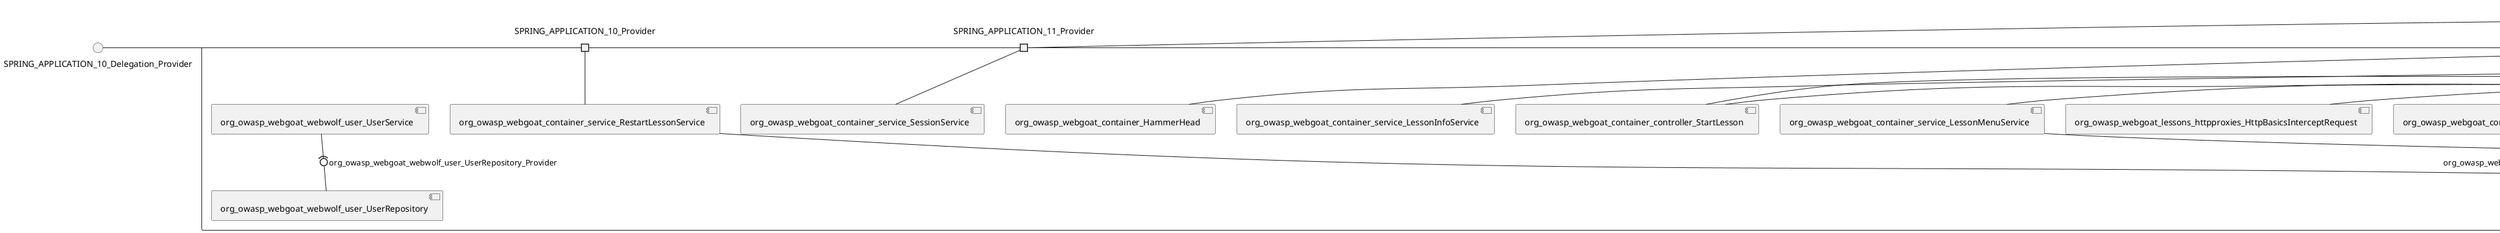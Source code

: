 @startuml
skinparam fixCircleLabelOverlapping true
skinparam componentStyle uml2
() SPRING_APPLICATION_10_Delegation_Provider
() SPRING_APPLICATION_11_Delegation_Provider
() SPRING_APPLICATION_12_Delegation_Provider
() SPRING_APPLICATION_13_Delegation_Provider
() SPRING_APPLICATION_14_Delegation_Provider
() SPRING_APPLICATION_15_Delegation_Provider
() SPRING_APPLICATION_16_Delegation_Provider
() SPRING_APPLICATION_2_Delegation_Provider
() SPRING_APPLICATION_3_Delegation_Provider
() SPRING_APPLICATION_4_Delegation_Provider
() SPRING_APPLICATION_5_Delegation_Provider
() SPRING_APPLICATION_6_Delegation_Provider
() SPRING_APPLICATION_7_Delegation_Provider
() SPRING_APPLICATION_8_Delegation_Provider
() SPRING_APPLICATION_9_Delegation_Provider
() SPRING_APPLICATION_BypassRestrictions_FieldRestrictions_POST_Delegation_Provider
() SPRING_APPLICATION_BypassRestrictions_frontendValidation_POST_Delegation_Provider
() SPRING_APPLICATION_ChromeDevTools_dummy_POST_Delegation_Provider
() SPRING_APPLICATION_ChromeDevTools_network_POST_Delegation_Provider
() SPRING_APPLICATION_CrossSiteScriptingStored_stored_xss_POST_Delegation_Provider
() SPRING_APPLICATION_CrossSiteScriptingStored_stored_xss_follow_up_POST_Delegation_Provider
() SPRING_APPLICATION_CrossSiteScripting_attack1_POST_Delegation_Provider
() SPRING_APPLICATION_CrossSiteScripting_attack3_POST_Delegation_Provider
() SPRING_APPLICATION_CrossSiteScripting_attack4_POST_Delegation_Provider
() SPRING_APPLICATION_CrossSiteScripting_attack5a_GET_Delegation_Provider
() SPRING_APPLICATION_CrossSiteScripting_attack6a_POST_Delegation_Provider
() SPRING_APPLICATION_CrossSiteScripting_dom_follow_up_POST_Delegation_Provider
() SPRING_APPLICATION_CrossSiteScripting_phone_home_xss_POST_Delegation_Provider
() SPRING_APPLICATION_CrossSiteScripting_quiz_GET_POST_Delegation_Provider
() SPRING_APPLICATION_Delegation_Provider
() SPRING_APPLICATION_GET_10_Delegation_Provider
() SPRING_APPLICATION_GET_11_Delegation_Provider
() SPRING_APPLICATION_GET_2_Delegation_Provider
() SPRING_APPLICATION_GET_3_Delegation_Provider
() SPRING_APPLICATION_GET_4_Delegation_Provider
() SPRING_APPLICATION_GET_5_Delegation_Provider
() SPRING_APPLICATION_GET_6_Delegation_Provider
() SPRING_APPLICATION_GET_7_Delegation_Provider
() SPRING_APPLICATION_GET_8_Delegation_Provider
() SPRING_APPLICATION_GET_9_Delegation_Provider
() SPRING_APPLICATION_GET_Delegation_Provider
() SPRING_APPLICATION_HtmlTampering_task_POST_Delegation_Provider
() SPRING_APPLICATION_HttpBasics_attack1_POST_Delegation_Provider
() SPRING_APPLICATION_HttpBasics_attack2_POST_Delegation_Provider
() SPRING_APPLICATION_IDOR_diff_attributes_POST_Delegation_Provider
() SPRING_APPLICATION_IDOR_login_POST_Delegation_Provider
() SPRING_APPLICATION_IDOR_profile_alt_path_POST_Delegation_Provider
() SPRING_APPLICATION_InsecureDeserialization_task_POST_Delegation_Provider
() SPRING_APPLICATION_InsecureLogin_Delegation_Provider
() SPRING_APPLICATION_JWT_decode_POST_Delegation_Provider
() SPRING_APPLICATION_JWT_jku_Delegation_Provider
() SPRING_APPLICATION_JWT_kid_Delegation_Provider
() SPRING_APPLICATION_JWT_quiz_GET_POST_Delegation_Provider
() SPRING_APPLICATION_JWT_refresh_Delegation_Provider
() SPRING_APPLICATION_JWT_secret_POST_Delegation_Provider
() SPRING_APPLICATION_JWT_votings_Delegation_Provider
() SPRING_APPLICATION_LogSpoofing_log_bleeding_POST_Delegation_Provider
() SPRING_APPLICATION_LogSpoofing_log_spoofing_POST_Delegation_Provider
() SPRING_APPLICATION_POST_10_Delegation_Provider
() SPRING_APPLICATION_POST_11_Delegation_Provider
() SPRING_APPLICATION_POST_12_Delegation_Provider
() SPRING_APPLICATION_POST_13_Delegation_Provider
() SPRING_APPLICATION_POST_14_Delegation_Provider
() SPRING_APPLICATION_POST_15_Delegation_Provider
() SPRING_APPLICATION_POST_16_Delegation_Provider
() SPRING_APPLICATION_POST_17_Delegation_Provider
() SPRING_APPLICATION_POST_18_Delegation_Provider
() SPRING_APPLICATION_POST_2_Delegation_Provider
() SPRING_APPLICATION_POST_3_Delegation_Provider
() SPRING_APPLICATION_POST_4_Delegation_Provider
() SPRING_APPLICATION_POST_5_Delegation_Provider
() SPRING_APPLICATION_POST_6_Delegation_Provider
() SPRING_APPLICATION_POST_7_Delegation_Provider
() SPRING_APPLICATION_POST_8_Delegation_Provider
() SPRING_APPLICATION_POST_9_Delegation_Provider
() SPRING_APPLICATION_POST_Delegation_Provider
() SPRING_APPLICATION_PUT_Delegation_Provider
() SPRING_APPLICATION_PasswordReset_ForgotPassword_create_password_reset_link_POST_Delegation_Provider
() SPRING_APPLICATION_PasswordReset_SecurityQuestions_POST_Delegation_Provider
() SPRING_APPLICATION_PasswordReset_reset_Delegation_Provider
() SPRING_APPLICATION_PasswordReset_simple_mail_reset_POST_Delegation_Provider
() SPRING_APPLICATION_PathTraversal_profile_picture_GET_Delegation_Provider
() SPRING_APPLICATION_PathTraversal_profile_picture_fix_GET_Delegation_Provider
() SPRING_APPLICATION_PathTraversal_profile_upload_POST_Delegation_Provider
() SPRING_APPLICATION_PathTraversal_profile_upload_fix_POST_Delegation_Provider
() SPRING_APPLICATION_PathTraversal_profile_upload_remove_user_input_POST_Delegation_Provider
() SPRING_APPLICATION_PathTraversal_random_POST_Delegation_Provider
() SPRING_APPLICATION_PathTraversal_random_picture_GET_Delegation_Provider
() SPRING_APPLICATION_PathTraversal_zip_slip_Delegation_Provider
() SPRING_APPLICATION_SSRF_task1_POST_Delegation_Provider
() SPRING_APPLICATION_SSRF_task2_POST_Delegation_Provider
() SPRING_APPLICATION_SecurePasswords_assignment_POST_Delegation_Provider
() SPRING_APPLICATION_SqlInjectionAdvanced_attack6a_POST_Delegation_Provider
() SPRING_APPLICATION_SqlInjectionAdvanced_attack6b_POST_Delegation_Provider
() SPRING_APPLICATION_SqlInjectionAdvanced_challenge_Login_POST_Delegation_Provider
() SPRING_APPLICATION_SqlInjectionAdvanced_challenge_PUT_Delegation_Provider
() SPRING_APPLICATION_SqlInjectionAdvanced_quiz_GET_POST_Delegation_Provider
() SPRING_APPLICATION_SqlInjectionMitigations_attack10a_POST_Delegation_Provider
() SPRING_APPLICATION_SqlInjectionMitigations_attack10b_POST_Delegation_Provider
() SPRING_APPLICATION_SqlInjectionMitigations_attack12a_POST_Delegation_Provider
() SPRING_APPLICATION_SqlInjectionMitigations_servers_GET_Delegation_Provider
() SPRING_APPLICATION_SqlInjection_assignment5a_POST_Delegation_Provider
() SPRING_APPLICATION_SqlInjection_assignment5b_POST_Delegation_Provider
() SPRING_APPLICATION_SqlInjection_attack10_POST_Delegation_Provider
() SPRING_APPLICATION_SqlInjection_attack2_POST_Delegation_Provider
() SPRING_APPLICATION_SqlInjection_attack3_POST_Delegation_Provider
() SPRING_APPLICATION_SqlInjection_attack4_POST_Delegation_Provider
() SPRING_APPLICATION_SqlInjection_attack5_POST_Delegation_Provider
() SPRING_APPLICATION_SqlInjection_attack8_POST_Delegation_Provider
() SPRING_APPLICATION_SqlInjection_attack9_POST_Delegation_Provider
() SPRING_APPLICATION_SqlOnlyInputValidationOnKeywords_attack_POST_Delegation_Provider
() SPRING_APPLICATION_SqlOnlyInputValidation_attack_POST_Delegation_Provider
() SPRING_APPLICATION_VulnerableComponents_attack1_POST_Delegation_Provider
() SPRING_APPLICATION_WebWolf_GET_Delegation_Provider
() SPRING_APPLICATION_WebWolf_landing_Delegation_Provider
() SPRING_APPLICATION_WebWolf_mail_Delegation_Provider
() SPRING_APPLICATION_challenge_1_POST_Delegation_Provider
() SPRING_APPLICATION_challenge_5_POST_Delegation_Provider
() SPRING_APPLICATION_challenge_7_Delegation_Provider
() SPRING_APPLICATION_challenge_8_Delegation_Provider
() SPRING_APPLICATION_challenge_logo_Delegation_Provider
() SPRING_APPLICATION_cia_quiz_GET_POST_Delegation_Provider
() SPRING_APPLICATION_clientSideFiltering_attack1_POST_Delegation_Provider
() SPRING_APPLICATION_clientSideFiltering_challenge_store_coupons_GET_Delegation_Provider
() SPRING_APPLICATION_clientSideFiltering_getItForFree_POST_Delegation_Provider
() SPRING_APPLICATION_clientSideFiltering_salaries_GET_Delegation_Provider
() SPRING_APPLICATION_crypto_encoding_basic_auth_POST_Delegation_Provider
() SPRING_APPLICATION_crypto_encoding_xor_POST_Delegation_Provider
() SPRING_APPLICATION_crypto_hashing_POST_Delegation_Provider
() SPRING_APPLICATION_crypto_secure_defaults_POST_Delegation_Provider
() SPRING_APPLICATION_crypto_signing_verify_POST_Delegation_Provider
() SPRING_APPLICATION_csrf_feedback_message_POST_Delegation_Provider
() SPRING_APPLICATION_csrf_review_POST_Delegation_Provider
() SPRING_APPLICATION_files_GET_Delegation_Provider
() SPRING_APPLICATION_fileupload_POST_Delegation_Provider
() SPRING_APPLICATION_jwt_Delegation_Provider
() SPRING_APPLICATION_landing_Delegation_Provider
() SPRING_APPLICATION_lesson_template_Delegation_Provider
() SPRING_APPLICATION_login_oauth_mvc_GET_Delegation_Provider
() SPRING_APPLICATION_mail_DELETE_GET_POST_Delegation_Provider
() SPRING_APPLICATION_register_mvc_POST_Delegation_Provider
() SPRING_APPLICATION_registration_GET_Delegation_Provider
() SPRING_APPLICATION_requests_GET_Delegation_Provider
() SPRING_APPLICATION_scoreboard_data_GET_Delegation_Provider
() SPRING_APPLICATION_server_directory_GET_Delegation_Provider
() SPRING_APPLICATION_service_debug_labels_mvc_Delegation_Provider
() SPRING_APPLICATION_service_lessonoverview_mvc_Delegation_Provider
() SPRING_APPLICATION_xxe_comments_GET_Delegation_Provider
rectangle System {
[org_owasp_webgoat_container_HammerHead] [[webgoat-webgoat.repository#_Ai9KAD5kEe-hrNWpuLHT-Q]]
[org_owasp_webgoat_container_WebWolfRedirect] [[webgoat-webgoat.repository#_Ai9KAD5kEe-hrNWpuLHT-Q]]
[org_owasp_webgoat_container_controller_StartLesson] [[webgoat-webgoat.repository#_Ai9KAD5kEe-hrNWpuLHT-Q]]
[org_owasp_webgoat_container_controller_Welcome] [[webgoat-webgoat.repository#_Ai9KAD5kEe-hrNWpuLHT-Q]]
[org_owasp_webgoat_container_i18n_PluginMessages_Provider] [[webgoat-webgoat.repository#_Ai9KAD5kEe-hrNWpuLHT-Q]]
[org_owasp_webgoat_container_report_ReportCardController] [[webgoat-webgoat.repository#_Ai9KAD5kEe-hrNWpuLHT-Q]]
[org_owasp_webgoat_container_service_EnvironmentService] [[webgoat-webgoat.repository#_Ai9KAD5kEe-hrNWpuLHT-Q]]
[org_owasp_webgoat_container_service_HintService] [[webgoat-webgoat.repository#_Ai9KAD5kEe-hrNWpuLHT-Q]]
[org_owasp_webgoat_container_service_LabelDebugService] [[webgoat-webgoat.repository#_Ai9KAD5kEe-hrNWpuLHT-Q]]
[org_owasp_webgoat_container_service_LabelService] [[webgoat-webgoat.repository#_Ai9KAD5kEe-hrNWpuLHT-Q]]
[org_owasp_webgoat_container_service_LessonInfoService] [[webgoat-webgoat.repository#_Ai9KAD5kEe-hrNWpuLHT-Q]]
[org_owasp_webgoat_container_service_LessonMenuService] [[webgoat-webgoat.repository#_Ai9KAD5kEe-hrNWpuLHT-Q]]
[org_owasp_webgoat_container_service_LessonProgressService] [[webgoat-webgoat.repository#_Ai9KAD5kEe-hrNWpuLHT-Q]]
[org_owasp_webgoat_container_service_LessonTitleService] [[webgoat-webgoat.repository#_Ai9KAD5kEe-hrNWpuLHT-Q]]
[org_owasp_webgoat_container_service_RestartLessonService] [[webgoat-webgoat.repository#_Ai9KAD5kEe-hrNWpuLHT-Q]]
[org_owasp_webgoat_container_service_SessionService] [[webgoat-webgoat.repository#_Ai9KAD5kEe-hrNWpuLHT-Q]]
[org_owasp_webgoat_container_session_UserSessionData_Provider] [[webgoat-webgoat.repository#_Ai9KAD5kEe-hrNWpuLHT-Q]]
[org_owasp_webgoat_container_session_WebSession_Provider] [[webgoat-webgoat.repository#_Ai9KAD5kEe-hrNWpuLHT-Q]]
[org_owasp_webgoat_container_users_RegistrationController] [[webgoat-webgoat.repository#_Ai9KAD5kEe-hrNWpuLHT-Q]]
[org_owasp_webgoat_container_users_Scoreboard] [[webgoat-webgoat.repository#_Ai9KAD5kEe-hrNWpuLHT-Q]]
[org_owasp_webgoat_container_users_UserProgressRepository] [[webgoat-webgoat.repository#_Ai9KAD5kEe-hrNWpuLHT-Q]]
[org_owasp_webgoat_container_users_UserRepository] [[webgoat-webgoat.repository#_Ai9KAD5kEe-hrNWpuLHT-Q]]
[org_owasp_webgoat_container_users_UserService] [[webgoat-webgoat.repository#_Ai9KAD5kEe-hrNWpuLHT-Q]]
[org_owasp_webgoat_lessons_authbypass_VerifyAccount] [[webgoat-webgoat.repository#_Ai9KAD5kEe-hrNWpuLHT-Q]]
[org_owasp_webgoat_lessons_bypassrestrictions_BypassRestrictionsFieldRestrictions] [[webgoat-webgoat.repository#_Ai9KAD5kEe-hrNWpuLHT-Q]]
[org_owasp_webgoat_lessons_bypassrestrictions_BypassRestrictionsFrontendValidation] [[webgoat-webgoat.repository#_Ai9KAD5kEe-hrNWpuLHT-Q]]
[org_owasp_webgoat_lessons_challenges_FlagController] [[webgoat-webgoat.repository#_Ai9KAD5kEe-hrNWpuLHT-Q]]
[org_owasp_webgoat_lessons_challenges_challenge1_Assignment1] [[webgoat-webgoat.repository#_Ai9KAD5kEe-hrNWpuLHT-Q]]
[org_owasp_webgoat_lessons_challenges_challenge1_ImageServlet] [[webgoat-webgoat.repository#_Ai9KAD5kEe-hrNWpuLHT-Q]]
[org_owasp_webgoat_lessons_challenges_challenge5_Assignment5] [[webgoat-webgoat.repository#_Ai9KAD5kEe-hrNWpuLHT-Q]]
[org_owasp_webgoat_lessons_challenges_challenge7_Assignment7] [[webgoat-webgoat.repository#_Ai9KAD5kEe-hrNWpuLHT-Q]]
[org_owasp_webgoat_lessons_challenges_challenge8_Assignment8] [[webgoat-webgoat.repository#_Ai9KAD5kEe-hrNWpuLHT-Q]]
[org_owasp_webgoat_lessons_chromedevtools_NetworkDummy] [[webgoat-webgoat.repository#_Ai9KAD5kEe-hrNWpuLHT-Q]]
[org_owasp_webgoat_lessons_chromedevtools_NetworkLesson] [[webgoat-webgoat.repository#_Ai9KAD5kEe-hrNWpuLHT-Q]]
[org_owasp_webgoat_lessons_cia_CIAQuiz] [[webgoat-webgoat.repository#_Ai9KAD5kEe-hrNWpuLHT-Q]]
[org_owasp_webgoat_lessons_clientsidefiltering_ClientSideFilteringAssignment] [[webgoat-webgoat.repository#_Ai9KAD5kEe-hrNWpuLHT-Q]]
[org_owasp_webgoat_lessons_clientsidefiltering_ClientSideFilteringFreeAssignment] [[webgoat-webgoat.repository#_Ai9KAD5kEe-hrNWpuLHT-Q]]
[org_owasp_webgoat_lessons_clientsidefiltering_Salaries] [[webgoat-webgoat.repository#_Ai9KAD5kEe-hrNWpuLHT-Q]]
[org_owasp_webgoat_lessons_clientsidefiltering_ShopEndpoint] [[webgoat-webgoat.repository#_Ai9KAD5kEe-hrNWpuLHT-Q]]
[org_owasp_webgoat_lessons_cryptography_EncodingAssignment] [[webgoat-webgoat.repository#_Ai9KAD5kEe-hrNWpuLHT-Q]]
[org_owasp_webgoat_lessons_cryptography_HashingAssignment] [[webgoat-webgoat.repository#_Ai9KAD5kEe-hrNWpuLHT-Q]]
[org_owasp_webgoat_lessons_cryptography_SecureDefaultsAssignment] [[webgoat-webgoat.repository#_Ai9KAD5kEe-hrNWpuLHT-Q]]
[org_owasp_webgoat_lessons_cryptography_SigningAssignment] [[webgoat-webgoat.repository#_Ai9KAD5kEe-hrNWpuLHT-Q]]
[org_owasp_webgoat_lessons_cryptography_XOREncodingAssignment] [[webgoat-webgoat.repository#_Ai9KAD5kEe-hrNWpuLHT-Q]]
[org_owasp_webgoat_lessons_csrf_CSRFConfirmFlag1] [[webgoat-webgoat.repository#_Ai9KAD5kEe-hrNWpuLHT-Q]]
[org_owasp_webgoat_lessons_csrf_CSRFFeedback] [[webgoat-webgoat.repository#_Ai9KAD5kEe-hrNWpuLHT-Q]]
[org_owasp_webgoat_lessons_csrf_CSRFGetFlag] [[webgoat-webgoat.repository#_Ai9KAD5kEe-hrNWpuLHT-Q]]
[org_owasp_webgoat_lessons_csrf_CSRFLogin] [[webgoat-webgoat.repository#_Ai9KAD5kEe-hrNWpuLHT-Q]]
[org_owasp_webgoat_lessons_csrf_ForgedReviews] [[webgoat-webgoat.repository#_Ai9KAD5kEe-hrNWpuLHT-Q]]
[org_owasp_webgoat_lessons_csrf_ObjectMapper_Provider] [[webgoat-webgoat.repository#_Ai9KAD5kEe-hrNWpuLHT-Q]]
[org_owasp_webgoat_lessons_deserialization_InsecureDeserializationTask] [[webgoat-webgoat.repository#_Ai9KAD5kEe-hrNWpuLHT-Q]]
[org_owasp_webgoat_lessons_hijacksession_HijackSessionAssignment] [[webgoat-webgoat.repository#_Ai9KAD5kEe-hrNWpuLHT-Q]]
[org_owasp_webgoat_lessons_hijacksession_cas_HijackSessionAuthenticationProvider] [[webgoat-webgoat.repository#_Ai9KAD5kEe-hrNWpuLHT-Q]]
[org_owasp_webgoat_lessons_htmltampering_HtmlTamperingTask] [[webgoat-webgoat.repository#_Ai9KAD5kEe-hrNWpuLHT-Q]]
[org_owasp_webgoat_lessons_httpbasics_HttpBasicsLesson] [[webgoat-webgoat.repository#_Ai9KAD5kEe-hrNWpuLHT-Q]]
[org_owasp_webgoat_lessons_httpbasics_HttpBasicsQuiz] [[webgoat-webgoat.repository#_Ai9KAD5kEe-hrNWpuLHT-Q]]
[org_owasp_webgoat_lessons_httpproxies_HttpBasicsInterceptRequest] [[webgoat-webgoat.repository#_Ai9KAD5kEe-hrNWpuLHT-Q]]
[org_owasp_webgoat_lessons_idor_IDORDiffAttributes] [[webgoat-webgoat.repository#_Ai9KAD5kEe-hrNWpuLHT-Q]]
[org_owasp_webgoat_lessons_idor_IDOREditOtherProfile] [[webgoat-webgoat.repository#_Ai9KAD5kEe-hrNWpuLHT-Q]]
[org_owasp_webgoat_lessons_idor_IDORLogin] [[webgoat-webgoat.repository#_Ai9KAD5kEe-hrNWpuLHT-Q]]
[org_owasp_webgoat_lessons_idor_IDORViewOtherProfile] [[webgoat-webgoat.repository#_Ai9KAD5kEe-hrNWpuLHT-Q]]
[org_owasp_webgoat_lessons_idor_IDORViewOwnProfile] [[webgoat-webgoat.repository#_Ai9KAD5kEe-hrNWpuLHT-Q]]
[org_owasp_webgoat_lessons_idor_IDORViewOwnProfileAltUrl] [[webgoat-webgoat.repository#_Ai9KAD5kEe-hrNWpuLHT-Q]]
[org_owasp_webgoat_lessons_insecurelogin_InsecureLoginTask] [[webgoat-webgoat.repository#_Ai9KAD5kEe-hrNWpuLHT-Q]]
[org_owasp_webgoat_lessons_jwt_JWTDecodeEndpoint] [[webgoat-webgoat.repository#_Ai9KAD5kEe-hrNWpuLHT-Q]]
[org_owasp_webgoat_lessons_jwt_JWTQuiz] [[webgoat-webgoat.repository#_Ai9KAD5kEe-hrNWpuLHT-Q]]
[org_owasp_webgoat_lessons_jwt_JWTRefreshEndpoint] [[webgoat-webgoat.repository#_Ai9KAD5kEe-hrNWpuLHT-Q]]
[org_owasp_webgoat_lessons_jwt_JWTSecretKeyEndpoint] [[webgoat-webgoat.repository#_Ai9KAD5kEe-hrNWpuLHT-Q]]
[org_owasp_webgoat_lessons_jwt_JWTVotesEndpoint] [[webgoat-webgoat.repository#_Ai9KAD5kEe-hrNWpuLHT-Q]]
[org_owasp_webgoat_lessons_jwt_claimmisuse_JWTHeaderJKUEndpoint] [[webgoat-webgoat.repository#_Ai9KAD5kEe-hrNWpuLHT-Q]]
[org_owasp_webgoat_lessons_jwt_claimmisuse_JWTHeaderKIDEndpoint] [[webgoat-webgoat.repository#_Ai9KAD5kEe-hrNWpuLHT-Q]]
[org_owasp_webgoat_lessons_lessontemplate_SampleAttack] [[webgoat-webgoat.repository#_Ai9KAD5kEe-hrNWpuLHT-Q]]
[org_owasp_webgoat_lessons_logging_LogBleedingTask] [[webgoat-webgoat.repository#_Ai9KAD5kEe-hrNWpuLHT-Q]]
[org_owasp_webgoat_lessons_logging_LogSpoofingTask] [[webgoat-webgoat.repository#_Ai9KAD5kEe-hrNWpuLHT-Q]]
[org_owasp_webgoat_lessons_missingac_MissingFunctionACHiddenMenus] [[webgoat-webgoat.repository#_Ai9KAD5kEe-hrNWpuLHT-Q]]
[org_owasp_webgoat_lessons_missingac_MissingFunctionACUsers] [[webgoat-webgoat.repository#_Ai9KAD5kEe-hrNWpuLHT-Q]]
[org_owasp_webgoat_lessons_missingac_MissingFunctionACYourHash] [[webgoat-webgoat.repository#_Ai9KAD5kEe-hrNWpuLHT-Q]]
[org_owasp_webgoat_lessons_missingac_MissingFunctionACYourHashAdmin] [[webgoat-webgoat.repository#_Ai9KAD5kEe-hrNWpuLHT-Q]]
[org_owasp_webgoat_lessons_passwordreset_QuestionsAssignment] [[webgoat-webgoat.repository#_Ai9KAD5kEe-hrNWpuLHT-Q]]
[org_owasp_webgoat_lessons_passwordreset_ResetLinkAssignment] [[webgoat-webgoat.repository#_Ai9KAD5kEe-hrNWpuLHT-Q]]
[org_owasp_webgoat_lessons_passwordreset_ResetLinkAssignmentForgotPassword] [[webgoat-webgoat.repository#_Ai9KAD5kEe-hrNWpuLHT-Q]]
[org_owasp_webgoat_lessons_passwordreset_SecurityQuestionAssignment] [[webgoat-webgoat.repository#_Ai9KAD5kEe-hrNWpuLHT-Q]]
[org_owasp_webgoat_lessons_passwordreset_SimpleMailAssignment] [[webgoat-webgoat.repository#_Ai9KAD5kEe-hrNWpuLHT-Q]]
[org_owasp_webgoat_lessons_passwordreset_TriedQuestions] [[webgoat-webgoat.repository#_Ai9KAD5kEe-hrNWpuLHT-Q]]
[org_owasp_webgoat_lessons_pathtraversal_ProfileUpload] [[webgoat-webgoat.repository#_Ai9KAD5kEe-hrNWpuLHT-Q]]
[org_owasp_webgoat_lessons_pathtraversal_ProfileUploadFix] [[webgoat-webgoat.repository#_Ai9KAD5kEe-hrNWpuLHT-Q]]
[org_owasp_webgoat_lessons_pathtraversal_ProfileUploadRemoveUserInput] [[webgoat-webgoat.repository#_Ai9KAD5kEe-hrNWpuLHT-Q]]
[org_owasp_webgoat_lessons_pathtraversal_ProfileUploadRetrieval] [[webgoat-webgoat.repository#_Ai9KAD5kEe-hrNWpuLHT-Q]]
[org_owasp_webgoat_lessons_pathtraversal_ProfileZipSlip] [[webgoat-webgoat.repository#_Ai9KAD5kEe-hrNWpuLHT-Q]]
[org_owasp_webgoat_lessons_securepasswords_SecurePasswordsAssignment] [[webgoat-webgoat.repository#_Ai9KAD5kEe-hrNWpuLHT-Q]]
[org_owasp_webgoat_lessons_spoofcookie_SpoofCookieAssignment] [[webgoat-webgoat.repository#_Ai9KAD5kEe-hrNWpuLHT-Q]]
[org_owasp_webgoat_lessons_sqlinjection_advanced_SqlInjectionChallenge] [[webgoat-webgoat.repository#_Ai9KAD5kEe-hrNWpuLHT-Q]]
[org_owasp_webgoat_lessons_sqlinjection_advanced_SqlInjectionChallengeLogin] [[webgoat-webgoat.repository#_Ai9KAD5kEe-hrNWpuLHT-Q]]
[org_owasp_webgoat_lessons_sqlinjection_advanced_SqlInjectionLesson6a] [[webgoat-webgoat.repository#_Ai9KAD5kEe-hrNWpuLHT-Q]]
[org_owasp_webgoat_lessons_sqlinjection_advanced_SqlInjectionLesson6b] [[webgoat-webgoat.repository#_Ai9KAD5kEe-hrNWpuLHT-Q]]
[org_owasp_webgoat_lessons_sqlinjection_advanced_SqlInjectionQuiz] [[webgoat-webgoat.repository#_Ai9KAD5kEe-hrNWpuLHT-Q]]
[org_owasp_webgoat_lessons_sqlinjection_introduction_SqlInjectionLesson10] [[webgoat-webgoat.repository#_Ai9KAD5kEe-hrNWpuLHT-Q]]
[org_owasp_webgoat_lessons_sqlinjection_introduction_SqlInjectionLesson2] [[webgoat-webgoat.repository#_Ai9KAD5kEe-hrNWpuLHT-Q]]
[org_owasp_webgoat_lessons_sqlinjection_introduction_SqlInjectionLesson3] [[webgoat-webgoat.repository#_Ai9KAD5kEe-hrNWpuLHT-Q]]
[org_owasp_webgoat_lessons_sqlinjection_introduction_SqlInjectionLesson4] [[webgoat-webgoat.repository#_Ai9KAD5kEe-hrNWpuLHT-Q]]
[org_owasp_webgoat_lessons_sqlinjection_introduction_SqlInjectionLesson5] [[webgoat-webgoat.repository#_Ai9KAD5kEe-hrNWpuLHT-Q]]
[org_owasp_webgoat_lessons_sqlinjection_introduction_SqlInjectionLesson5a] [[webgoat-webgoat.repository#_Ai9KAD5kEe-hrNWpuLHT-Q]]
[org_owasp_webgoat_lessons_sqlinjection_introduction_SqlInjectionLesson5b] [[webgoat-webgoat.repository#_Ai9KAD5kEe-hrNWpuLHT-Q]]
[org_owasp_webgoat_lessons_sqlinjection_introduction_SqlInjectionLesson8] [[webgoat-webgoat.repository#_Ai9KAD5kEe-hrNWpuLHT-Q]]
[org_owasp_webgoat_lessons_sqlinjection_introduction_SqlInjectionLesson9] [[webgoat-webgoat.repository#_Ai9KAD5kEe-hrNWpuLHT-Q]]
[org_owasp_webgoat_lessons_sqlinjection_mitigation_Servers] [[webgoat-webgoat.repository#_Ai9KAD5kEe-hrNWpuLHT-Q]]
[org_owasp_webgoat_lessons_sqlinjection_mitigation_SqlInjectionLesson10a] [[webgoat-webgoat.repository#_Ai9KAD5kEe-hrNWpuLHT-Q]]
[org_owasp_webgoat_lessons_sqlinjection_mitigation_SqlInjectionLesson10b] [[webgoat-webgoat.repository#_Ai9KAD5kEe-hrNWpuLHT-Q]]
[org_owasp_webgoat_lessons_sqlinjection_mitigation_SqlInjectionLesson13] [[webgoat-webgoat.repository#_Ai9KAD5kEe-hrNWpuLHT-Q]]
[org_owasp_webgoat_lessons_sqlinjection_mitigation_SqlOnlyInputValidation] [[webgoat-webgoat.repository#_Ai9KAD5kEe-hrNWpuLHT-Q]]
[org_owasp_webgoat_lessons_sqlinjection_mitigation_SqlOnlyInputValidationOnKeywords] [[webgoat-webgoat.repository#_Ai9KAD5kEe-hrNWpuLHT-Q]]
[org_owasp_webgoat_lessons_ssrf_SSRFTask1] [[webgoat-webgoat.repository#_Ai9KAD5kEe-hrNWpuLHT-Q]]
[org_owasp_webgoat_lessons_ssrf_SSRFTask2] [[webgoat-webgoat.repository#_Ai9KAD5kEe-hrNWpuLHT-Q]]
[org_owasp_webgoat_lessons_vulnerablecomponents_VulnerableComponentsLesson] [[webgoat-webgoat.repository#_Ai9KAD5kEe-hrNWpuLHT-Q]]
[org_owasp_webgoat_lessons_webwolfintroduction_LandingAssignment] [[webgoat-webgoat.repository#_Ai9KAD5kEe-hrNWpuLHT-Q]]
[org_owasp_webgoat_lessons_webwolfintroduction_MailAssignment] [[webgoat-webgoat.repository#_Ai9KAD5kEe-hrNWpuLHT-Q]]
[org_owasp_webgoat_lessons_xss_CrossSiteScriptingLesson1] [[webgoat-webgoat.repository#_Ai9KAD5kEe-hrNWpuLHT-Q]]
[org_owasp_webgoat_lessons_xss_CrossSiteScriptingLesson3] [[webgoat-webgoat.repository#_Ai9KAD5kEe-hrNWpuLHT-Q]]
[org_owasp_webgoat_lessons_xss_CrossSiteScriptingLesson4] [[webgoat-webgoat.repository#_Ai9KAD5kEe-hrNWpuLHT-Q]]
[org_owasp_webgoat_lessons_xss_CrossSiteScriptingLesson5a] [[webgoat-webgoat.repository#_Ai9KAD5kEe-hrNWpuLHT-Q]]
[org_owasp_webgoat_lessons_xss_CrossSiteScriptingLesson6a] [[webgoat-webgoat.repository#_Ai9KAD5kEe-hrNWpuLHT-Q]]
[org_owasp_webgoat_lessons_xss_CrossSiteScriptingQuiz] [[webgoat-webgoat.repository#_Ai9KAD5kEe-hrNWpuLHT-Q]]
[org_owasp_webgoat_lessons_xss_DOMCrossSiteScripting] [[webgoat-webgoat.repository#_Ai9KAD5kEe-hrNWpuLHT-Q]]
[org_owasp_webgoat_lessons_xss_DOMCrossSiteScriptingVerifier] [[webgoat-webgoat.repository#_Ai9KAD5kEe-hrNWpuLHT-Q]]
[org_owasp_webgoat_lessons_xss_stored_StoredCrossSiteScriptingVerifier] [[webgoat-webgoat.repository#_Ai9KAD5kEe-hrNWpuLHT-Q]]
[org_owasp_webgoat_lessons_xss_stored_StoredXssComments] [[webgoat-webgoat.repository#_Ai9KAD5kEe-hrNWpuLHT-Q]]
[org_owasp_webgoat_lessons_xxe_BlindSendFileAssignment] [[webgoat-webgoat.repository#_Ai9KAD5kEe-hrNWpuLHT-Q]]
[org_owasp_webgoat_lessons_xxe_CommentsCache] [[webgoat-webgoat.repository#_Ai9KAD5kEe-hrNWpuLHT-Q]]
[org_owasp_webgoat_lessons_xxe_CommentsEndpoint] [[webgoat-webgoat.repository#_Ai9KAD5kEe-hrNWpuLHT-Q]]
[org_owasp_webgoat_lessons_xxe_ContentTypeAssignment] [[webgoat-webgoat.repository#_Ai9KAD5kEe-hrNWpuLHT-Q]]
[org_owasp_webgoat_lessons_xxe_SimpleXXE] [[webgoat-webgoat.repository#_Ai9KAD5kEe-hrNWpuLHT-Q]]
[org_owasp_webgoat_webwolf_FileServer] [[webgoat-webgoat.repository#_Ai9KAD5kEe-hrNWpuLHT-Q]]
[org_owasp_webgoat_webwolf_jwt_JWTController] [[webgoat-webgoat.repository#_Ai9KAD5kEe-hrNWpuLHT-Q]]
[org_owasp_webgoat_webwolf_mailbox_MailboxController] [[webgoat-webgoat.repository#_Ai9KAD5kEe-hrNWpuLHT-Q]]
[org_owasp_webgoat_webwolf_mailbox_MailboxRepository] [[webgoat-webgoat.repository#_Ai9KAD5kEe-hrNWpuLHT-Q]]
[org_owasp_webgoat_webwolf_requests_LandingPage] [[webgoat-webgoat.repository#_Ai9KAD5kEe-hrNWpuLHT-Q]]
[org_owasp_webgoat_webwolf_requests_Requests] [[webgoat-webgoat.repository#_Ai9KAD5kEe-hrNWpuLHT-Q]]
[org_owasp_webgoat_webwolf_user_UserRepository] [[webgoat-webgoat.repository#_Ai9KAD5kEe-hrNWpuLHT-Q]]
[org_owasp_webgoat_webwolf_user_UserService] [[webgoat-webgoat.repository#_Ai9KAD5kEe-hrNWpuLHT-Q]]
port SPRING_APPLICATION_10_Provider
SPRING_APPLICATION_10_Delegation_Provider - SPRING_APPLICATION_10_Provider
SPRING_APPLICATION_10_Provider - [org_owasp_webgoat_container_service_RestartLessonService]
port SPRING_APPLICATION_11_Provider
SPRING_APPLICATION_11_Delegation_Provider - SPRING_APPLICATION_11_Provider
SPRING_APPLICATION_11_Provider - [org_owasp_webgoat_container_service_SessionService]
port SPRING_APPLICATION_12_Provider
SPRING_APPLICATION_12_Delegation_Provider - SPRING_APPLICATION_12_Provider
SPRING_APPLICATION_12_Provider - [org_owasp_webgoat_container_HammerHead]
port SPRING_APPLICATION_13_Provider
SPRING_APPLICATION_13_Delegation_Provider - SPRING_APPLICATION_13_Provider
SPRING_APPLICATION_13_Provider - [org_owasp_webgoat_webwolf_FileServer]
port SPRING_APPLICATION_14_Provider
SPRING_APPLICATION_14_Delegation_Provider - SPRING_APPLICATION_14_Provider
SPRING_APPLICATION_14_Provider - [org_owasp_webgoat_lessons_jwt_JWTSecretKeyEndpoint]
port SPRING_APPLICATION_15_Provider
SPRING_APPLICATION_15_Delegation_Provider - SPRING_APPLICATION_15_Provider
SPRING_APPLICATION_15_Provider - [org_owasp_webgoat_container_controller_StartLesson]
port SPRING_APPLICATION_16_Provider
SPRING_APPLICATION_16_Delegation_Provider - SPRING_APPLICATION_16_Provider
SPRING_APPLICATION_16_Provider - [org_owasp_webgoat_lessons_cryptography_SigningAssignment]
port SPRING_APPLICATION_2_Provider
SPRING_APPLICATION_2_Delegation_Provider - SPRING_APPLICATION_2_Provider
SPRING_APPLICATION_2_Provider - [org_owasp_webgoat_lessons_cryptography_HashingAssignment]
port SPRING_APPLICATION_3_Provider
SPRING_APPLICATION_3_Delegation_Provider - SPRING_APPLICATION_3_Provider
SPRING_APPLICATION_3_Provider - [org_owasp_webgoat_container_service_LessonInfoService]
port SPRING_APPLICATION_4_Provider
SPRING_APPLICATION_4_Delegation_Provider - SPRING_APPLICATION_4_Provider
SPRING_APPLICATION_4_Provider - [org_owasp_webgoat_container_service_LessonMenuService]
port SPRING_APPLICATION_5_Provider
SPRING_APPLICATION_5_Delegation_Provider - SPRING_APPLICATION_5_Provider
SPRING_APPLICATION_5_Provider - [org_owasp_webgoat_lessons_httpproxies_HttpBasicsInterceptRequest]
port SPRING_APPLICATION_6_Provider
SPRING_APPLICATION_6_Delegation_Provider - SPRING_APPLICATION_6_Provider
SPRING_APPLICATION_6_Provider - [org_owasp_webgoat_lessons_xxe_SimpleXXE]
port SPRING_APPLICATION_7_Provider
SPRING_APPLICATION_7_Delegation_Provider - SPRING_APPLICATION_7_Provider
SPRING_APPLICATION_7_Provider - [org_owasp_webgoat_container_controller_StartLesson]
port SPRING_APPLICATION_8_Provider
SPRING_APPLICATION_8_Delegation_Provider - SPRING_APPLICATION_8_Provider
SPRING_APPLICATION_8_Provider - [org_owasp_webgoat_container_service_LessonTitleService]
port SPRING_APPLICATION_9_Provider
SPRING_APPLICATION_9_Delegation_Provider - SPRING_APPLICATION_9_Provider
SPRING_APPLICATION_9_Provider - [org_owasp_webgoat_container_service_LabelDebugService]
port SPRING_APPLICATION_BypassRestrictions_FieldRestrictions_POST_Provider
SPRING_APPLICATION_BypassRestrictions_FieldRestrictions_POST_Delegation_Provider - SPRING_APPLICATION_BypassRestrictions_FieldRestrictions_POST_Provider
SPRING_APPLICATION_BypassRestrictions_FieldRestrictions_POST_Provider - [org_owasp_webgoat_lessons_bypassrestrictions_BypassRestrictionsFieldRestrictions]
port SPRING_APPLICATION_BypassRestrictions_frontendValidation_POST_Provider
SPRING_APPLICATION_BypassRestrictions_frontendValidation_POST_Delegation_Provider - SPRING_APPLICATION_BypassRestrictions_frontendValidation_POST_Provider
SPRING_APPLICATION_BypassRestrictions_frontendValidation_POST_Provider - [org_owasp_webgoat_lessons_bypassrestrictions_BypassRestrictionsFrontendValidation]
port SPRING_APPLICATION_ChromeDevTools_dummy_POST_Provider
SPRING_APPLICATION_ChromeDevTools_dummy_POST_Delegation_Provider - SPRING_APPLICATION_ChromeDevTools_dummy_POST_Provider
SPRING_APPLICATION_ChromeDevTools_dummy_POST_Provider - [org_owasp_webgoat_lessons_chromedevtools_NetworkDummy]
port SPRING_APPLICATION_ChromeDevTools_network_POST_Provider
SPRING_APPLICATION_ChromeDevTools_network_POST_Delegation_Provider - SPRING_APPLICATION_ChromeDevTools_network_POST_Provider
SPRING_APPLICATION_ChromeDevTools_network_POST_Provider - [org_owasp_webgoat_lessons_chromedevtools_NetworkLesson]
port SPRING_APPLICATION_CrossSiteScriptingStored_stored_xss_POST_Provider
SPRING_APPLICATION_CrossSiteScriptingStored_stored_xss_POST_Delegation_Provider - SPRING_APPLICATION_CrossSiteScriptingStored_stored_xss_POST_Provider
SPRING_APPLICATION_CrossSiteScriptingStored_stored_xss_POST_Provider - [org_owasp_webgoat_lessons_xss_stored_StoredXssComments]
port SPRING_APPLICATION_CrossSiteScriptingStored_stored_xss_follow_up_POST_Provider
SPRING_APPLICATION_CrossSiteScriptingStored_stored_xss_follow_up_POST_Delegation_Provider - SPRING_APPLICATION_CrossSiteScriptingStored_stored_xss_follow_up_POST_Provider
SPRING_APPLICATION_CrossSiteScriptingStored_stored_xss_follow_up_POST_Provider - [org_owasp_webgoat_lessons_xss_stored_StoredCrossSiteScriptingVerifier]
port SPRING_APPLICATION_CrossSiteScripting_attack1_POST_Provider
SPRING_APPLICATION_CrossSiteScripting_attack1_POST_Delegation_Provider - SPRING_APPLICATION_CrossSiteScripting_attack1_POST_Provider
SPRING_APPLICATION_CrossSiteScripting_attack1_POST_Provider - [org_owasp_webgoat_lessons_xss_CrossSiteScriptingLesson1]
port SPRING_APPLICATION_CrossSiteScripting_attack3_POST_Provider
SPRING_APPLICATION_CrossSiteScripting_attack3_POST_Delegation_Provider - SPRING_APPLICATION_CrossSiteScripting_attack3_POST_Provider
SPRING_APPLICATION_CrossSiteScripting_attack3_POST_Provider - [org_owasp_webgoat_lessons_xss_CrossSiteScriptingLesson3]
port SPRING_APPLICATION_CrossSiteScripting_attack4_POST_Provider
SPRING_APPLICATION_CrossSiteScripting_attack4_POST_Delegation_Provider - SPRING_APPLICATION_CrossSiteScripting_attack4_POST_Provider
SPRING_APPLICATION_CrossSiteScripting_attack4_POST_Provider - [org_owasp_webgoat_lessons_xss_CrossSiteScriptingLesson4]
port SPRING_APPLICATION_CrossSiteScripting_attack5a_GET_Provider
SPRING_APPLICATION_CrossSiteScripting_attack5a_GET_Delegation_Provider - SPRING_APPLICATION_CrossSiteScripting_attack5a_GET_Provider
SPRING_APPLICATION_CrossSiteScripting_attack5a_GET_Provider - [org_owasp_webgoat_lessons_xss_CrossSiteScriptingLesson5a]
port SPRING_APPLICATION_CrossSiteScripting_attack6a_POST_Provider
SPRING_APPLICATION_CrossSiteScripting_attack6a_POST_Delegation_Provider - SPRING_APPLICATION_CrossSiteScripting_attack6a_POST_Provider
SPRING_APPLICATION_CrossSiteScripting_attack6a_POST_Provider - [org_owasp_webgoat_lessons_xss_CrossSiteScriptingLesson6a]
port SPRING_APPLICATION_CrossSiteScripting_dom_follow_up_POST_Provider
SPRING_APPLICATION_CrossSiteScripting_dom_follow_up_POST_Delegation_Provider - SPRING_APPLICATION_CrossSiteScripting_dom_follow_up_POST_Provider
SPRING_APPLICATION_CrossSiteScripting_dom_follow_up_POST_Provider - [org_owasp_webgoat_lessons_xss_DOMCrossSiteScriptingVerifier]
port SPRING_APPLICATION_CrossSiteScripting_phone_home_xss_POST_Provider
SPRING_APPLICATION_CrossSiteScripting_phone_home_xss_POST_Delegation_Provider - SPRING_APPLICATION_CrossSiteScripting_phone_home_xss_POST_Provider
SPRING_APPLICATION_CrossSiteScripting_phone_home_xss_POST_Provider - [org_owasp_webgoat_lessons_xss_DOMCrossSiteScripting]
port SPRING_APPLICATION_CrossSiteScripting_quiz_GET_POST_Provider
SPRING_APPLICATION_CrossSiteScripting_quiz_GET_POST_Delegation_Provider - SPRING_APPLICATION_CrossSiteScripting_quiz_GET_POST_Provider
SPRING_APPLICATION_CrossSiteScripting_quiz_GET_POST_Provider - [org_owasp_webgoat_lessons_xss_CrossSiteScriptingQuiz]
port SPRING_APPLICATION_Provider
SPRING_APPLICATION_Delegation_Provider - SPRING_APPLICATION_Provider
SPRING_APPLICATION_Provider - [org_owasp_webgoat_lessons_cryptography_HashingAssignment]
port SPRING_APPLICATION_GET_10_Provider
SPRING_APPLICATION_GET_10_Delegation_Provider - SPRING_APPLICATION_GET_10_Provider
SPRING_APPLICATION_GET_10_Provider - [org_owasp_webgoat_container_service_HintService]
port SPRING_APPLICATION_GET_11_Provider
SPRING_APPLICATION_GET_11_Delegation_Provider - SPRING_APPLICATION_GET_11_Provider
SPRING_APPLICATION_GET_11_Provider - [org_owasp_webgoat_lessons_cryptography_EncodingAssignment]
port SPRING_APPLICATION_GET_2_Provider
SPRING_APPLICATION_GET_2_Delegation_Provider - SPRING_APPLICATION_GET_2_Provider
SPRING_APPLICATION_GET_2_Provider - [org_owasp_webgoat_lessons_xss_stored_StoredXssComments]
port SPRING_APPLICATION_GET_3_Provider
SPRING_APPLICATION_GET_3_Delegation_Provider - SPRING_APPLICATION_GET_3_Provider
SPRING_APPLICATION_GET_3_Provider - [org_owasp_webgoat_lessons_idor_IDORViewOtherProfile]
port SPRING_APPLICATION_GET_4_Provider
SPRING_APPLICATION_GET_4_Delegation_Provider - SPRING_APPLICATION_GET_4_Provider
SPRING_APPLICATION_GET_4_Provider - [org_owasp_webgoat_lessons_idor_IDORViewOwnProfile]
port SPRING_APPLICATION_GET_5_Provider
SPRING_APPLICATION_GET_5_Delegation_Provider - SPRING_APPLICATION_GET_5_Provider
SPRING_APPLICATION_GET_5_Provider - [org_owasp_webgoat_lessons_csrf_ForgedReviews]
port SPRING_APPLICATION_GET_6_Provider
SPRING_APPLICATION_GET_6_Delegation_Provider - SPRING_APPLICATION_GET_6_Provider
SPRING_APPLICATION_GET_6_Provider - [org_owasp_webgoat_container_service_LabelService]
port SPRING_APPLICATION_GET_7_Provider
SPRING_APPLICATION_GET_7_Delegation_Provider - SPRING_APPLICATION_GET_7_Provider
SPRING_APPLICATION_GET_7_Provider - [org_owasp_webgoat_container_controller_Welcome]
port SPRING_APPLICATION_GET_8_Provider
SPRING_APPLICATION_GET_8_Delegation_Provider - SPRING_APPLICATION_GET_8_Provider
SPRING_APPLICATION_GET_8_Provider - [org_owasp_webgoat_lessons_spoofcookie_SpoofCookieAssignment]
port SPRING_APPLICATION_GET_9_Provider
SPRING_APPLICATION_GET_9_Delegation_Provider - SPRING_APPLICATION_GET_9_Provider
SPRING_APPLICATION_GET_9_Provider - [org_owasp_webgoat_container_report_ReportCardController]
port SPRING_APPLICATION_GET_Provider
SPRING_APPLICATION_GET_Delegation_Provider - SPRING_APPLICATION_GET_Provider
SPRING_APPLICATION_GET_Provider - [org_owasp_webgoat_lessons_missingac_MissingFunctionACUsers]
port SPRING_APPLICATION_HtmlTampering_task_POST_Provider
SPRING_APPLICATION_HtmlTampering_task_POST_Delegation_Provider - SPRING_APPLICATION_HtmlTampering_task_POST_Provider
SPRING_APPLICATION_HtmlTampering_task_POST_Provider - [org_owasp_webgoat_lessons_htmltampering_HtmlTamperingTask]
port SPRING_APPLICATION_HttpBasics_attack1_POST_Provider
SPRING_APPLICATION_HttpBasics_attack1_POST_Delegation_Provider - SPRING_APPLICATION_HttpBasics_attack1_POST_Provider
SPRING_APPLICATION_HttpBasics_attack1_POST_Provider - [org_owasp_webgoat_lessons_httpbasics_HttpBasicsLesson]
port SPRING_APPLICATION_HttpBasics_attack2_POST_Provider
SPRING_APPLICATION_HttpBasics_attack2_POST_Delegation_Provider - SPRING_APPLICATION_HttpBasics_attack2_POST_Provider
SPRING_APPLICATION_HttpBasics_attack2_POST_Provider - [org_owasp_webgoat_lessons_httpbasics_HttpBasicsQuiz]
port SPRING_APPLICATION_IDOR_diff_attributes_POST_Provider
SPRING_APPLICATION_IDOR_diff_attributes_POST_Delegation_Provider - SPRING_APPLICATION_IDOR_diff_attributes_POST_Provider
SPRING_APPLICATION_IDOR_diff_attributes_POST_Provider - [org_owasp_webgoat_lessons_idor_IDORDiffAttributes]
port SPRING_APPLICATION_IDOR_login_POST_Provider
SPRING_APPLICATION_IDOR_login_POST_Delegation_Provider - SPRING_APPLICATION_IDOR_login_POST_Provider
SPRING_APPLICATION_IDOR_login_POST_Provider - [org_owasp_webgoat_lessons_idor_IDORLogin]
port SPRING_APPLICATION_IDOR_profile_alt_path_POST_Provider
SPRING_APPLICATION_IDOR_profile_alt_path_POST_Delegation_Provider - SPRING_APPLICATION_IDOR_profile_alt_path_POST_Provider
SPRING_APPLICATION_IDOR_profile_alt_path_POST_Provider - [org_owasp_webgoat_lessons_idor_IDORViewOwnProfileAltUrl]
port SPRING_APPLICATION_InsecureDeserialization_task_POST_Provider
SPRING_APPLICATION_InsecureDeserialization_task_POST_Delegation_Provider - SPRING_APPLICATION_InsecureDeserialization_task_POST_Provider
SPRING_APPLICATION_InsecureDeserialization_task_POST_Provider - [org_owasp_webgoat_lessons_deserialization_InsecureDeserializationTask]
port SPRING_APPLICATION_InsecureLogin_Provider
SPRING_APPLICATION_InsecureLogin_Delegation_Provider - SPRING_APPLICATION_InsecureLogin_Provider
SPRING_APPLICATION_InsecureLogin_Provider - [org_owasp_webgoat_lessons_insecurelogin_InsecureLoginTask]
port SPRING_APPLICATION_JWT_decode_POST_Provider
SPRING_APPLICATION_JWT_decode_POST_Delegation_Provider - SPRING_APPLICATION_JWT_decode_POST_Provider
SPRING_APPLICATION_JWT_decode_POST_Provider - [org_owasp_webgoat_lessons_jwt_JWTDecodeEndpoint]
port SPRING_APPLICATION_JWT_jku_Provider
SPRING_APPLICATION_JWT_jku_Delegation_Provider - SPRING_APPLICATION_JWT_jku_Provider
SPRING_APPLICATION_JWT_jku_Provider - [org_owasp_webgoat_lessons_jwt_claimmisuse_JWTHeaderJKUEndpoint]
port SPRING_APPLICATION_JWT_kid_Provider
SPRING_APPLICATION_JWT_kid_Delegation_Provider - SPRING_APPLICATION_JWT_kid_Provider
SPRING_APPLICATION_JWT_kid_Provider - [org_owasp_webgoat_lessons_jwt_claimmisuse_JWTHeaderKIDEndpoint]
port SPRING_APPLICATION_JWT_quiz_GET_POST_Provider
SPRING_APPLICATION_JWT_quiz_GET_POST_Delegation_Provider - SPRING_APPLICATION_JWT_quiz_GET_POST_Provider
SPRING_APPLICATION_JWT_quiz_GET_POST_Provider - [org_owasp_webgoat_lessons_jwt_JWTQuiz]
port SPRING_APPLICATION_JWT_refresh_Provider
SPRING_APPLICATION_JWT_refresh_Delegation_Provider - SPRING_APPLICATION_JWT_refresh_Provider
SPRING_APPLICATION_JWT_refresh_Provider - [org_owasp_webgoat_lessons_jwt_JWTRefreshEndpoint]
port SPRING_APPLICATION_JWT_secret_POST_Provider
SPRING_APPLICATION_JWT_secret_POST_Delegation_Provider - SPRING_APPLICATION_JWT_secret_POST_Provider
SPRING_APPLICATION_JWT_secret_POST_Provider - [org_owasp_webgoat_lessons_jwt_JWTSecretKeyEndpoint]
port SPRING_APPLICATION_JWT_votings_Provider
SPRING_APPLICATION_JWT_votings_Delegation_Provider - SPRING_APPLICATION_JWT_votings_Provider
SPRING_APPLICATION_JWT_votings_Provider - [org_owasp_webgoat_lessons_jwt_JWTVotesEndpoint]
port SPRING_APPLICATION_LogSpoofing_log_bleeding_POST_Provider
SPRING_APPLICATION_LogSpoofing_log_bleeding_POST_Delegation_Provider - SPRING_APPLICATION_LogSpoofing_log_bleeding_POST_Provider
SPRING_APPLICATION_LogSpoofing_log_bleeding_POST_Provider - [org_owasp_webgoat_lessons_logging_LogBleedingTask]
port SPRING_APPLICATION_LogSpoofing_log_spoofing_POST_Provider
SPRING_APPLICATION_LogSpoofing_log_spoofing_POST_Delegation_Provider - SPRING_APPLICATION_LogSpoofing_log_spoofing_POST_Provider
SPRING_APPLICATION_LogSpoofing_log_spoofing_POST_Provider - [org_owasp_webgoat_lessons_logging_LogSpoofingTask]
port SPRING_APPLICATION_POST_10_Provider
SPRING_APPLICATION_POST_10_Delegation_Provider - SPRING_APPLICATION_POST_10_Provider
SPRING_APPLICATION_POST_10_Provider - [org_owasp_webgoat_lessons_xxe_BlindSendFileAssignment]
port SPRING_APPLICATION_POST_11_Provider
SPRING_APPLICATION_POST_11_Delegation_Provider - SPRING_APPLICATION_POST_11_Provider
SPRING_APPLICATION_POST_11_Provider - [org_owasp_webgoat_lessons_csrf_CSRFFeedback]
port SPRING_APPLICATION_POST_12_Provider
SPRING_APPLICATION_POST_12_Delegation_Provider - SPRING_APPLICATION_POST_12_Provider
SPRING_APPLICATION_POST_12_Provider - [org_owasp_webgoat_lessons_challenges_FlagController]
port SPRING_APPLICATION_POST_13_Provider
SPRING_APPLICATION_POST_13_Delegation_Provider - SPRING_APPLICATION_POST_13_Provider
SPRING_APPLICATION_POST_13_Provider - [org_owasp_webgoat_lessons_csrf_CSRFLogin]
port SPRING_APPLICATION_POST_14_Provider
SPRING_APPLICATION_POST_14_Delegation_Provider - SPRING_APPLICATION_POST_14_Provider
SPRING_APPLICATION_POST_14_Provider - [org_owasp_webgoat_lessons_xxe_SimpleXXE]
port SPRING_APPLICATION_POST_15_Provider
SPRING_APPLICATION_POST_15_Delegation_Provider - SPRING_APPLICATION_POST_15_Provider
SPRING_APPLICATION_POST_15_Provider - [org_owasp_webgoat_lessons_chromedevtools_NetworkLesson]
port SPRING_APPLICATION_POST_16_Provider
SPRING_APPLICATION_POST_16_Delegation_Provider - SPRING_APPLICATION_POST_16_Provider
SPRING_APPLICATION_POST_16_Provider - [org_owasp_webgoat_lessons_hijacksession_HijackSessionAssignment]
port SPRING_APPLICATION_POST_17_Provider
SPRING_APPLICATION_POST_17_Delegation_Provider - SPRING_APPLICATION_POST_17_Provider
SPRING_APPLICATION_POST_17_Provider - [org_owasp_webgoat_lessons_csrf_CSRFGetFlag]
port SPRING_APPLICATION_POST_18_Provider
SPRING_APPLICATION_POST_18_Delegation_Provider - SPRING_APPLICATION_POST_18_Provider
SPRING_APPLICATION_POST_18_Provider - [org_owasp_webgoat_lessons_passwordreset_SimpleMailAssignment]
port SPRING_APPLICATION_POST_2_Provider
SPRING_APPLICATION_POST_2_Delegation_Provider - SPRING_APPLICATION_POST_2_Provider
SPRING_APPLICATION_POST_2_Provider - [org_owasp_webgoat_lessons_authbypass_VerifyAccount]
port SPRING_APPLICATION_POST_3_Provider
SPRING_APPLICATION_POST_3_Delegation_Provider - SPRING_APPLICATION_POST_3_Provider
SPRING_APPLICATION_POST_3_Provider - [org_owasp_webgoat_lessons_missingac_MissingFunctionACYourHash]
port SPRING_APPLICATION_POST_4_Provider
SPRING_APPLICATION_POST_4_Delegation_Provider - SPRING_APPLICATION_POST_4_Provider
SPRING_APPLICATION_POST_4_Provider - [org_owasp_webgoat_lessons_xxe_ContentTypeAssignment]
port SPRING_APPLICATION_POST_5_Provider
SPRING_APPLICATION_POST_5_Delegation_Provider - SPRING_APPLICATION_POST_5_Provider
SPRING_APPLICATION_POST_5_Provider - [org_owasp_webgoat_lessons_missingac_MissingFunctionACHiddenMenus]
port SPRING_APPLICATION_POST_6_Provider
SPRING_APPLICATION_POST_6_Delegation_Provider - SPRING_APPLICATION_POST_6_Provider
SPRING_APPLICATION_POST_6_Provider - [org_owasp_webgoat_lessons_passwordreset_QuestionsAssignment]
port SPRING_APPLICATION_POST_7_Provider
SPRING_APPLICATION_POST_7_Delegation_Provider - SPRING_APPLICATION_POST_7_Provider
SPRING_APPLICATION_POST_7_Provider - [org_owasp_webgoat_lessons_missingac_MissingFunctionACUsers]
port SPRING_APPLICATION_POST_8_Provider
SPRING_APPLICATION_POST_8_Delegation_Provider - SPRING_APPLICATION_POST_8_Provider
SPRING_APPLICATION_POST_8_Provider - [org_owasp_webgoat_lessons_missingac_MissingFunctionACYourHashAdmin]
port SPRING_APPLICATION_POST_9_Provider
SPRING_APPLICATION_POST_9_Delegation_Provider - SPRING_APPLICATION_POST_9_Provider
SPRING_APPLICATION_POST_9_Provider - [org_owasp_webgoat_lessons_spoofcookie_SpoofCookieAssignment]
port SPRING_APPLICATION_POST_Provider
SPRING_APPLICATION_POST_Delegation_Provider - SPRING_APPLICATION_POST_Provider
SPRING_APPLICATION_POST_Provider - [org_owasp_webgoat_lessons_csrf_CSRFConfirmFlag1]
port SPRING_APPLICATION_PUT_Provider
SPRING_APPLICATION_PUT_Delegation_Provider - SPRING_APPLICATION_PUT_Provider
SPRING_APPLICATION_PUT_Provider - [org_owasp_webgoat_lessons_idor_IDOREditOtherProfile]
port SPRING_APPLICATION_PasswordReset_ForgotPassword_create_password_reset_link_POST_Provider
SPRING_APPLICATION_PasswordReset_ForgotPassword_create_password_reset_link_POST_Delegation_Provider - SPRING_APPLICATION_PasswordReset_ForgotPassword_create_password_reset_link_POST_Provider
SPRING_APPLICATION_PasswordReset_ForgotPassword_create_password_reset_link_POST_Provider - [org_owasp_webgoat_lessons_passwordreset_ResetLinkAssignmentForgotPassword]
port SPRING_APPLICATION_PasswordReset_SecurityQuestions_POST_Provider
SPRING_APPLICATION_PasswordReset_SecurityQuestions_POST_Delegation_Provider - SPRING_APPLICATION_PasswordReset_SecurityQuestions_POST_Provider
SPRING_APPLICATION_PasswordReset_SecurityQuestions_POST_Provider - [org_owasp_webgoat_lessons_passwordreset_SecurityQuestionAssignment]
port SPRING_APPLICATION_PasswordReset_reset_Provider
SPRING_APPLICATION_PasswordReset_reset_Delegation_Provider - SPRING_APPLICATION_PasswordReset_reset_Provider
SPRING_APPLICATION_PasswordReset_reset_Provider - [org_owasp_webgoat_lessons_passwordreset_ResetLinkAssignment]
port SPRING_APPLICATION_PasswordReset_simple_mail_reset_POST_Provider
SPRING_APPLICATION_PasswordReset_simple_mail_reset_POST_Delegation_Provider - SPRING_APPLICATION_PasswordReset_simple_mail_reset_POST_Provider
SPRING_APPLICATION_PasswordReset_simple_mail_reset_POST_Provider - [org_owasp_webgoat_lessons_passwordreset_SimpleMailAssignment]
port SPRING_APPLICATION_PathTraversal_profile_picture_GET_Provider
SPRING_APPLICATION_PathTraversal_profile_picture_GET_Delegation_Provider - SPRING_APPLICATION_PathTraversal_profile_picture_GET_Provider
SPRING_APPLICATION_PathTraversal_profile_picture_GET_Provider - [org_owasp_webgoat_lessons_pathtraversal_ProfileUpload]
port SPRING_APPLICATION_PathTraversal_profile_picture_fix_GET_Provider
SPRING_APPLICATION_PathTraversal_profile_picture_fix_GET_Delegation_Provider - SPRING_APPLICATION_PathTraversal_profile_picture_fix_GET_Provider
SPRING_APPLICATION_PathTraversal_profile_picture_fix_GET_Provider - [org_owasp_webgoat_lessons_pathtraversal_ProfileUploadFix]
port SPRING_APPLICATION_PathTraversal_profile_upload_POST_Provider
SPRING_APPLICATION_PathTraversal_profile_upload_POST_Delegation_Provider - SPRING_APPLICATION_PathTraversal_profile_upload_POST_Provider
SPRING_APPLICATION_PathTraversal_profile_upload_POST_Provider - [org_owasp_webgoat_lessons_pathtraversal_ProfileUpload]
port SPRING_APPLICATION_PathTraversal_profile_upload_fix_POST_Provider
SPRING_APPLICATION_PathTraversal_profile_upload_fix_POST_Delegation_Provider - SPRING_APPLICATION_PathTraversal_profile_upload_fix_POST_Provider
SPRING_APPLICATION_PathTraversal_profile_upload_fix_POST_Provider - [org_owasp_webgoat_lessons_pathtraversal_ProfileUploadFix]
port SPRING_APPLICATION_PathTraversal_profile_upload_remove_user_input_POST_Provider
SPRING_APPLICATION_PathTraversal_profile_upload_remove_user_input_POST_Delegation_Provider - SPRING_APPLICATION_PathTraversal_profile_upload_remove_user_input_POST_Provider
SPRING_APPLICATION_PathTraversal_profile_upload_remove_user_input_POST_Provider - [org_owasp_webgoat_lessons_pathtraversal_ProfileUploadRemoveUserInput]
port SPRING_APPLICATION_PathTraversal_random_POST_Provider
SPRING_APPLICATION_PathTraversal_random_POST_Delegation_Provider - SPRING_APPLICATION_PathTraversal_random_POST_Provider
SPRING_APPLICATION_PathTraversal_random_POST_Provider - [org_owasp_webgoat_lessons_pathtraversal_ProfileUploadRetrieval]
port SPRING_APPLICATION_PathTraversal_random_picture_GET_Provider
SPRING_APPLICATION_PathTraversal_random_picture_GET_Delegation_Provider - SPRING_APPLICATION_PathTraversal_random_picture_GET_Provider
SPRING_APPLICATION_PathTraversal_random_picture_GET_Provider - [org_owasp_webgoat_lessons_pathtraversal_ProfileUploadRetrieval]
port SPRING_APPLICATION_PathTraversal_zip_slip_Provider
SPRING_APPLICATION_PathTraversal_zip_slip_Delegation_Provider - SPRING_APPLICATION_PathTraversal_zip_slip_Provider
SPRING_APPLICATION_PathTraversal_zip_slip_Provider - [org_owasp_webgoat_lessons_pathtraversal_ProfileZipSlip]
port SPRING_APPLICATION_SSRF_task1_POST_Provider
SPRING_APPLICATION_SSRF_task1_POST_Delegation_Provider - SPRING_APPLICATION_SSRF_task1_POST_Provider
SPRING_APPLICATION_SSRF_task1_POST_Provider - [org_owasp_webgoat_lessons_ssrf_SSRFTask1]
port SPRING_APPLICATION_SSRF_task2_POST_Provider
SPRING_APPLICATION_SSRF_task2_POST_Delegation_Provider - SPRING_APPLICATION_SSRF_task2_POST_Provider
SPRING_APPLICATION_SSRF_task2_POST_Provider - [org_owasp_webgoat_lessons_ssrf_SSRFTask2]
port SPRING_APPLICATION_SecurePasswords_assignment_POST_Provider
SPRING_APPLICATION_SecurePasswords_assignment_POST_Delegation_Provider - SPRING_APPLICATION_SecurePasswords_assignment_POST_Provider
SPRING_APPLICATION_SecurePasswords_assignment_POST_Provider - [org_owasp_webgoat_lessons_securepasswords_SecurePasswordsAssignment]
port SPRING_APPLICATION_SqlInjectionAdvanced_attack6a_POST_Provider
SPRING_APPLICATION_SqlInjectionAdvanced_attack6a_POST_Delegation_Provider - SPRING_APPLICATION_SqlInjectionAdvanced_attack6a_POST_Provider
SPRING_APPLICATION_SqlInjectionAdvanced_attack6a_POST_Provider - [org_owasp_webgoat_lessons_sqlinjection_advanced_SqlInjectionLesson6a]
port SPRING_APPLICATION_SqlInjectionAdvanced_attack6b_POST_Provider
SPRING_APPLICATION_SqlInjectionAdvanced_attack6b_POST_Delegation_Provider - SPRING_APPLICATION_SqlInjectionAdvanced_attack6b_POST_Provider
SPRING_APPLICATION_SqlInjectionAdvanced_attack6b_POST_Provider - [org_owasp_webgoat_lessons_sqlinjection_advanced_SqlInjectionLesson6b]
port SPRING_APPLICATION_SqlInjectionAdvanced_challenge_Login_POST_Provider
SPRING_APPLICATION_SqlInjectionAdvanced_challenge_Login_POST_Delegation_Provider - SPRING_APPLICATION_SqlInjectionAdvanced_challenge_Login_POST_Provider
SPRING_APPLICATION_SqlInjectionAdvanced_challenge_Login_POST_Provider - [org_owasp_webgoat_lessons_sqlinjection_advanced_SqlInjectionChallengeLogin]
port SPRING_APPLICATION_SqlInjectionAdvanced_challenge_PUT_Provider
SPRING_APPLICATION_SqlInjectionAdvanced_challenge_PUT_Delegation_Provider - SPRING_APPLICATION_SqlInjectionAdvanced_challenge_PUT_Provider
SPRING_APPLICATION_SqlInjectionAdvanced_challenge_PUT_Provider - [org_owasp_webgoat_lessons_sqlinjection_advanced_SqlInjectionChallenge]
port SPRING_APPLICATION_SqlInjectionAdvanced_quiz_GET_POST_Provider
SPRING_APPLICATION_SqlInjectionAdvanced_quiz_GET_POST_Delegation_Provider - SPRING_APPLICATION_SqlInjectionAdvanced_quiz_GET_POST_Provider
SPRING_APPLICATION_SqlInjectionAdvanced_quiz_GET_POST_Provider - [org_owasp_webgoat_lessons_sqlinjection_advanced_SqlInjectionQuiz]
port SPRING_APPLICATION_SqlInjectionMitigations_attack10a_POST_Provider
SPRING_APPLICATION_SqlInjectionMitigations_attack10a_POST_Delegation_Provider - SPRING_APPLICATION_SqlInjectionMitigations_attack10a_POST_Provider
SPRING_APPLICATION_SqlInjectionMitigations_attack10a_POST_Provider - [org_owasp_webgoat_lessons_sqlinjection_mitigation_SqlInjectionLesson10a]
port SPRING_APPLICATION_SqlInjectionMitigations_attack10b_POST_Provider
SPRING_APPLICATION_SqlInjectionMitigations_attack10b_POST_Delegation_Provider - SPRING_APPLICATION_SqlInjectionMitigations_attack10b_POST_Provider
SPRING_APPLICATION_SqlInjectionMitigations_attack10b_POST_Provider - [org_owasp_webgoat_lessons_sqlinjection_mitigation_SqlInjectionLesson10b]
port SPRING_APPLICATION_SqlInjectionMitigations_attack12a_POST_Provider
SPRING_APPLICATION_SqlInjectionMitigations_attack12a_POST_Delegation_Provider - SPRING_APPLICATION_SqlInjectionMitigations_attack12a_POST_Provider
SPRING_APPLICATION_SqlInjectionMitigations_attack12a_POST_Provider - [org_owasp_webgoat_lessons_sqlinjection_mitigation_SqlInjectionLesson13]
port SPRING_APPLICATION_SqlInjectionMitigations_servers_GET_Provider
SPRING_APPLICATION_SqlInjectionMitigations_servers_GET_Delegation_Provider - SPRING_APPLICATION_SqlInjectionMitigations_servers_GET_Provider
SPRING_APPLICATION_SqlInjectionMitigations_servers_GET_Provider - [org_owasp_webgoat_lessons_sqlinjection_mitigation_Servers]
port SPRING_APPLICATION_SqlInjection_assignment5a_POST_Provider
SPRING_APPLICATION_SqlInjection_assignment5a_POST_Delegation_Provider - SPRING_APPLICATION_SqlInjection_assignment5a_POST_Provider
SPRING_APPLICATION_SqlInjection_assignment5a_POST_Provider - [org_owasp_webgoat_lessons_sqlinjection_introduction_SqlInjectionLesson5a]
port SPRING_APPLICATION_SqlInjection_assignment5b_POST_Provider
SPRING_APPLICATION_SqlInjection_assignment5b_POST_Delegation_Provider - SPRING_APPLICATION_SqlInjection_assignment5b_POST_Provider
SPRING_APPLICATION_SqlInjection_assignment5b_POST_Provider - [org_owasp_webgoat_lessons_sqlinjection_introduction_SqlInjectionLesson5b]
port SPRING_APPLICATION_SqlInjection_attack10_POST_Provider
SPRING_APPLICATION_SqlInjection_attack10_POST_Delegation_Provider - SPRING_APPLICATION_SqlInjection_attack10_POST_Provider
SPRING_APPLICATION_SqlInjection_attack10_POST_Provider - [org_owasp_webgoat_lessons_sqlinjection_introduction_SqlInjectionLesson10]
port SPRING_APPLICATION_SqlInjection_attack2_POST_Provider
SPRING_APPLICATION_SqlInjection_attack2_POST_Delegation_Provider - SPRING_APPLICATION_SqlInjection_attack2_POST_Provider
SPRING_APPLICATION_SqlInjection_attack2_POST_Provider - [org_owasp_webgoat_lessons_sqlinjection_introduction_SqlInjectionLesson2]
port SPRING_APPLICATION_SqlInjection_attack3_POST_Provider
SPRING_APPLICATION_SqlInjection_attack3_POST_Delegation_Provider - SPRING_APPLICATION_SqlInjection_attack3_POST_Provider
SPRING_APPLICATION_SqlInjection_attack3_POST_Provider - [org_owasp_webgoat_lessons_sqlinjection_introduction_SqlInjectionLesson3]
port SPRING_APPLICATION_SqlInjection_attack4_POST_Provider
SPRING_APPLICATION_SqlInjection_attack4_POST_Delegation_Provider - SPRING_APPLICATION_SqlInjection_attack4_POST_Provider
SPRING_APPLICATION_SqlInjection_attack4_POST_Provider - [org_owasp_webgoat_lessons_sqlinjection_introduction_SqlInjectionLesson4]
port SPRING_APPLICATION_SqlInjection_attack5_POST_Provider
SPRING_APPLICATION_SqlInjection_attack5_POST_Delegation_Provider - SPRING_APPLICATION_SqlInjection_attack5_POST_Provider
SPRING_APPLICATION_SqlInjection_attack5_POST_Provider - [org_owasp_webgoat_lessons_sqlinjection_introduction_SqlInjectionLesson5]
port SPRING_APPLICATION_SqlInjection_attack8_POST_Provider
SPRING_APPLICATION_SqlInjection_attack8_POST_Delegation_Provider - SPRING_APPLICATION_SqlInjection_attack8_POST_Provider
SPRING_APPLICATION_SqlInjection_attack8_POST_Provider - [org_owasp_webgoat_lessons_sqlinjection_introduction_SqlInjectionLesson8]
port SPRING_APPLICATION_SqlInjection_attack9_POST_Provider
SPRING_APPLICATION_SqlInjection_attack9_POST_Delegation_Provider - SPRING_APPLICATION_SqlInjection_attack9_POST_Provider
SPRING_APPLICATION_SqlInjection_attack9_POST_Provider - [org_owasp_webgoat_lessons_sqlinjection_introduction_SqlInjectionLesson9]
port SPRING_APPLICATION_SqlOnlyInputValidationOnKeywords_attack_POST_Provider
SPRING_APPLICATION_SqlOnlyInputValidationOnKeywords_attack_POST_Delegation_Provider - SPRING_APPLICATION_SqlOnlyInputValidationOnKeywords_attack_POST_Provider
SPRING_APPLICATION_SqlOnlyInputValidationOnKeywords_attack_POST_Provider - [org_owasp_webgoat_lessons_sqlinjection_mitigation_SqlOnlyInputValidationOnKeywords]
port SPRING_APPLICATION_SqlOnlyInputValidation_attack_POST_Provider
SPRING_APPLICATION_SqlOnlyInputValidation_attack_POST_Delegation_Provider - SPRING_APPLICATION_SqlOnlyInputValidation_attack_POST_Provider
SPRING_APPLICATION_SqlOnlyInputValidation_attack_POST_Provider - [org_owasp_webgoat_lessons_sqlinjection_mitigation_SqlOnlyInputValidation]
port SPRING_APPLICATION_VulnerableComponents_attack1_POST_Provider
SPRING_APPLICATION_VulnerableComponents_attack1_POST_Delegation_Provider - SPRING_APPLICATION_VulnerableComponents_attack1_POST_Provider
SPRING_APPLICATION_VulnerableComponents_attack1_POST_Provider - [org_owasp_webgoat_lessons_vulnerablecomponents_VulnerableComponentsLesson]
port SPRING_APPLICATION_WebWolf_GET_Provider
SPRING_APPLICATION_WebWolf_GET_Delegation_Provider - SPRING_APPLICATION_WebWolf_GET_Provider
SPRING_APPLICATION_WebWolf_GET_Provider - [org_owasp_webgoat_container_WebWolfRedirect]
port SPRING_APPLICATION_WebWolf_landing_Provider
SPRING_APPLICATION_WebWolf_landing_Delegation_Provider - SPRING_APPLICATION_WebWolf_landing_Provider
SPRING_APPLICATION_WebWolf_landing_Provider - [org_owasp_webgoat_lessons_webwolfintroduction_LandingAssignment]
port SPRING_APPLICATION_WebWolf_mail_Provider
SPRING_APPLICATION_WebWolf_mail_Delegation_Provider - SPRING_APPLICATION_WebWolf_mail_Provider
SPRING_APPLICATION_WebWolf_mail_Provider - [org_owasp_webgoat_lessons_webwolfintroduction_MailAssignment]
port SPRING_APPLICATION_challenge_1_POST_Provider
SPRING_APPLICATION_challenge_1_POST_Delegation_Provider - SPRING_APPLICATION_challenge_1_POST_Provider
SPRING_APPLICATION_challenge_1_POST_Provider - [org_owasp_webgoat_lessons_challenges_challenge1_Assignment1]
port SPRING_APPLICATION_challenge_5_POST_Provider
SPRING_APPLICATION_challenge_5_POST_Delegation_Provider - SPRING_APPLICATION_challenge_5_POST_Provider
SPRING_APPLICATION_challenge_5_POST_Provider - [org_owasp_webgoat_lessons_challenges_challenge5_Assignment5]
port SPRING_APPLICATION_challenge_7_Provider
SPRING_APPLICATION_challenge_7_Delegation_Provider - SPRING_APPLICATION_challenge_7_Provider
SPRING_APPLICATION_challenge_7_Provider - [org_owasp_webgoat_lessons_challenges_challenge7_Assignment7]
port SPRING_APPLICATION_challenge_8_Provider
SPRING_APPLICATION_challenge_8_Delegation_Provider - SPRING_APPLICATION_challenge_8_Provider
SPRING_APPLICATION_challenge_8_Provider - [org_owasp_webgoat_lessons_challenges_challenge8_Assignment8]
port SPRING_APPLICATION_challenge_logo_Provider
SPRING_APPLICATION_challenge_logo_Delegation_Provider - SPRING_APPLICATION_challenge_logo_Provider
SPRING_APPLICATION_challenge_logo_Provider - [org_owasp_webgoat_lessons_challenges_challenge1_ImageServlet]
port SPRING_APPLICATION_cia_quiz_GET_POST_Provider
SPRING_APPLICATION_cia_quiz_GET_POST_Delegation_Provider - SPRING_APPLICATION_cia_quiz_GET_POST_Provider
SPRING_APPLICATION_cia_quiz_GET_POST_Provider - [org_owasp_webgoat_lessons_cia_CIAQuiz]
port SPRING_APPLICATION_clientSideFiltering_attack1_POST_Provider
SPRING_APPLICATION_clientSideFiltering_attack1_POST_Delegation_Provider - SPRING_APPLICATION_clientSideFiltering_attack1_POST_Provider
SPRING_APPLICATION_clientSideFiltering_attack1_POST_Provider - [org_owasp_webgoat_lessons_clientsidefiltering_ClientSideFilteringAssignment]
port SPRING_APPLICATION_clientSideFiltering_challenge_store_coupons_GET_Provider
SPRING_APPLICATION_clientSideFiltering_challenge_store_coupons_GET_Delegation_Provider - SPRING_APPLICATION_clientSideFiltering_challenge_store_coupons_GET_Provider
SPRING_APPLICATION_clientSideFiltering_challenge_store_coupons_GET_Provider - [org_owasp_webgoat_lessons_clientsidefiltering_ShopEndpoint]
port SPRING_APPLICATION_clientSideFiltering_getItForFree_POST_Provider
SPRING_APPLICATION_clientSideFiltering_getItForFree_POST_Delegation_Provider - SPRING_APPLICATION_clientSideFiltering_getItForFree_POST_Provider
SPRING_APPLICATION_clientSideFiltering_getItForFree_POST_Provider - [org_owasp_webgoat_lessons_clientsidefiltering_ClientSideFilteringFreeAssignment]
port SPRING_APPLICATION_clientSideFiltering_salaries_GET_Provider
SPRING_APPLICATION_clientSideFiltering_salaries_GET_Delegation_Provider - SPRING_APPLICATION_clientSideFiltering_salaries_GET_Provider
SPRING_APPLICATION_clientSideFiltering_salaries_GET_Provider - [org_owasp_webgoat_lessons_clientsidefiltering_Salaries]
port SPRING_APPLICATION_crypto_encoding_basic_auth_POST_Provider
SPRING_APPLICATION_crypto_encoding_basic_auth_POST_Delegation_Provider - SPRING_APPLICATION_crypto_encoding_basic_auth_POST_Provider
SPRING_APPLICATION_crypto_encoding_basic_auth_POST_Provider - [org_owasp_webgoat_lessons_cryptography_EncodingAssignment]
port SPRING_APPLICATION_crypto_encoding_xor_POST_Provider
SPRING_APPLICATION_crypto_encoding_xor_POST_Delegation_Provider - SPRING_APPLICATION_crypto_encoding_xor_POST_Provider
SPRING_APPLICATION_crypto_encoding_xor_POST_Provider - [org_owasp_webgoat_lessons_cryptography_XOREncodingAssignment]
port SPRING_APPLICATION_crypto_hashing_POST_Provider
SPRING_APPLICATION_crypto_hashing_POST_Delegation_Provider - SPRING_APPLICATION_crypto_hashing_POST_Provider
SPRING_APPLICATION_crypto_hashing_POST_Provider - [org_owasp_webgoat_lessons_cryptography_HashingAssignment]
port SPRING_APPLICATION_crypto_secure_defaults_POST_Provider
SPRING_APPLICATION_crypto_secure_defaults_POST_Delegation_Provider - SPRING_APPLICATION_crypto_secure_defaults_POST_Provider
SPRING_APPLICATION_crypto_secure_defaults_POST_Provider - [org_owasp_webgoat_lessons_cryptography_SecureDefaultsAssignment]
port SPRING_APPLICATION_crypto_signing_verify_POST_Provider
SPRING_APPLICATION_crypto_signing_verify_POST_Delegation_Provider - SPRING_APPLICATION_crypto_signing_verify_POST_Provider
SPRING_APPLICATION_crypto_signing_verify_POST_Provider - [org_owasp_webgoat_lessons_cryptography_SigningAssignment]
port SPRING_APPLICATION_csrf_feedback_message_POST_Provider
SPRING_APPLICATION_csrf_feedback_message_POST_Delegation_Provider - SPRING_APPLICATION_csrf_feedback_message_POST_Provider
SPRING_APPLICATION_csrf_feedback_message_POST_Provider - [org_owasp_webgoat_lessons_csrf_CSRFFeedback]
port SPRING_APPLICATION_csrf_review_POST_Provider
SPRING_APPLICATION_csrf_review_POST_Delegation_Provider - SPRING_APPLICATION_csrf_review_POST_Provider
SPRING_APPLICATION_csrf_review_POST_Provider - [org_owasp_webgoat_lessons_csrf_ForgedReviews]
port SPRING_APPLICATION_files_GET_Provider
SPRING_APPLICATION_files_GET_Delegation_Provider - SPRING_APPLICATION_files_GET_Provider
SPRING_APPLICATION_files_GET_Provider - [org_owasp_webgoat_webwolf_FileServer]
port SPRING_APPLICATION_fileupload_POST_Provider
SPRING_APPLICATION_fileupload_POST_Delegation_Provider - SPRING_APPLICATION_fileupload_POST_Provider
SPRING_APPLICATION_fileupload_POST_Provider - [org_owasp_webgoat_webwolf_FileServer]
port SPRING_APPLICATION_jwt_Provider
SPRING_APPLICATION_jwt_Delegation_Provider - SPRING_APPLICATION_jwt_Provider
SPRING_APPLICATION_jwt_Provider - [org_owasp_webgoat_webwolf_jwt_JWTController]
port SPRING_APPLICATION_landing_Provider
SPRING_APPLICATION_landing_Delegation_Provider - SPRING_APPLICATION_landing_Provider
SPRING_APPLICATION_landing_Provider - [org_owasp_webgoat_webwolf_requests_LandingPage]
port SPRING_APPLICATION_lesson_template_Provider
SPRING_APPLICATION_lesson_template_Delegation_Provider - SPRING_APPLICATION_lesson_template_Provider
SPRING_APPLICATION_lesson_template_Provider - [org_owasp_webgoat_lessons_lessontemplate_SampleAttack]
port SPRING_APPLICATION_login_oauth_mvc_GET_Provider
SPRING_APPLICATION_login_oauth_mvc_GET_Delegation_Provider - SPRING_APPLICATION_login_oauth_mvc_GET_Provider
SPRING_APPLICATION_login_oauth_mvc_GET_Provider - [org_owasp_webgoat_container_users_RegistrationController]
port SPRING_APPLICATION_mail_DELETE_GET_POST_Provider
SPRING_APPLICATION_mail_DELETE_GET_POST_Delegation_Provider - SPRING_APPLICATION_mail_DELETE_GET_POST_Provider
SPRING_APPLICATION_mail_DELETE_GET_POST_Provider - [org_owasp_webgoat_webwolf_mailbox_MailboxController]
port SPRING_APPLICATION_register_mvc_POST_Provider
SPRING_APPLICATION_register_mvc_POST_Delegation_Provider - SPRING_APPLICATION_register_mvc_POST_Provider
SPRING_APPLICATION_register_mvc_POST_Provider - [org_owasp_webgoat_container_users_RegistrationController]
port SPRING_APPLICATION_registration_GET_Provider
SPRING_APPLICATION_registration_GET_Delegation_Provider - SPRING_APPLICATION_registration_GET_Provider
SPRING_APPLICATION_registration_GET_Provider - [org_owasp_webgoat_container_users_RegistrationController]
port SPRING_APPLICATION_requests_GET_Provider
SPRING_APPLICATION_requests_GET_Delegation_Provider - SPRING_APPLICATION_requests_GET_Provider
SPRING_APPLICATION_requests_GET_Provider - [org_owasp_webgoat_webwolf_requests_Requests]
port SPRING_APPLICATION_scoreboard_data_GET_Provider
SPRING_APPLICATION_scoreboard_data_GET_Delegation_Provider - SPRING_APPLICATION_scoreboard_data_GET_Provider
SPRING_APPLICATION_scoreboard_data_GET_Provider - [org_owasp_webgoat_container_users_Scoreboard]
port SPRING_APPLICATION_server_directory_GET_Provider
SPRING_APPLICATION_server_directory_GET_Delegation_Provider - SPRING_APPLICATION_server_directory_GET_Provider
SPRING_APPLICATION_server_directory_GET_Provider - [org_owasp_webgoat_container_service_EnvironmentService]
port SPRING_APPLICATION_service_debug_labels_mvc_Provider
SPRING_APPLICATION_service_debug_labels_mvc_Delegation_Provider - SPRING_APPLICATION_service_debug_labels_mvc_Provider
SPRING_APPLICATION_service_debug_labels_mvc_Provider - [org_owasp_webgoat_container_service_LabelDebugService]
port SPRING_APPLICATION_service_lessonoverview_mvc_Provider
SPRING_APPLICATION_service_lessonoverview_mvc_Delegation_Provider - SPRING_APPLICATION_service_lessonoverview_mvc_Provider
SPRING_APPLICATION_service_lessonoverview_mvc_Provider - [org_owasp_webgoat_container_service_LessonProgressService]
port SPRING_APPLICATION_xxe_comments_GET_Provider
SPRING_APPLICATION_xxe_comments_GET_Delegation_Provider - SPRING_APPLICATION_xxe_comments_GET_Provider
SPRING_APPLICATION_xxe_comments_GET_Provider - [org_owasp_webgoat_lessons_xxe_CommentsEndpoint]
[org_owasp_webgoat_lessons_csrf_CSRFGetFlag] -(0- [org_owasp_webgoat_container_i18n_PluginMessages_Provider] : org_owasp_webgoat_container_i18n_PluginMessages_Provider
[org_owasp_webgoat_lessons_csrf_CSRFGetFlag] -(0- [org_owasp_webgoat_container_session_UserSessionData_Provider] : org_owasp_webgoat_container_session_UserSessionData_Provider
[org_owasp_webgoat_lessons_xss_CrossSiteScriptingLesson6a] -(0- [org_owasp_webgoat_container_session_UserSessionData_Provider] : org_owasp_webgoat_container_session_UserSessionData_Provider
[org_owasp_webgoat_lessons_csrf_CSRFFeedback] -(0- [org_owasp_webgoat_container_session_UserSessionData_Provider] : org_owasp_webgoat_container_session_UserSessionData_Provider
[org_owasp_webgoat_lessons_idor_IDORViewOwnProfileAltUrl] -(0- [org_owasp_webgoat_container_session_UserSessionData_Provider] : org_owasp_webgoat_container_session_UserSessionData_Provider
[org_owasp_webgoat_lessons_idor_IDORViewOwnProfile] -(0- [org_owasp_webgoat_container_session_UserSessionData_Provider] : org_owasp_webgoat_container_session_UserSessionData_Provider
[org_owasp_webgoat_lessons_idor_IDOREditOtherProfile] -(0- [org_owasp_webgoat_container_session_UserSessionData_Provider] : org_owasp_webgoat_container_session_UserSessionData_Provider
[org_owasp_webgoat_lessons_lessontemplate_SampleAttack] -(0- [org_owasp_webgoat_container_session_UserSessionData_Provider] : org_owasp_webgoat_container_session_UserSessionData_Provider
[org_owasp_webgoat_lessons_xss_CrossSiteScriptingLesson5a] -(0- [org_owasp_webgoat_container_session_UserSessionData_Provider] : org_owasp_webgoat_container_session_UserSessionData_Provider
[org_owasp_webgoat_lessons_csrf_CSRFConfirmFlag1] -(0- [org_owasp_webgoat_container_session_UserSessionData_Provider] : org_owasp_webgoat_container_session_UserSessionData_Provider
[org_owasp_webgoat_lessons_authbypass_VerifyAccount] -(0- [org_owasp_webgoat_container_session_UserSessionData_Provider] : org_owasp_webgoat_container_session_UserSessionData_Provider
[org_owasp_webgoat_lessons_idor_IDORViewOtherProfile] -(0- [org_owasp_webgoat_container_session_UserSessionData_Provider] : org_owasp_webgoat_container_session_UserSessionData_Provider
[org_owasp_webgoat_lessons_xss_stored_StoredXssComments] -(0- [org_owasp_webgoat_container_session_WebSession_Provider] : org_owasp_webgoat_container_session_WebSession_Provider
[org_owasp_webgoat_lessons_xxe_ContentTypeAssignment] -(0- [org_owasp_webgoat_container_session_WebSession_Provider] : org_owasp_webgoat_container_session_WebSession_Provider
[org_owasp_webgoat_lessons_authbypass_VerifyAccount] -(0- [org_owasp_webgoat_container_session_WebSession_Provider] : org_owasp_webgoat_container_session_WebSession_Provider
[org_owasp_webgoat_lessons_csrf_ForgedReviews] -(0- [org_owasp_webgoat_container_session_WebSession_Provider] : org_owasp_webgoat_container_session_WebSession_Provider
[org_owasp_webgoat_container_users_UserService] -(0- [org_owasp_webgoat_container_users_UserProgressRepository] : org_owasp_webgoat_container_users_UserProgressRepository_Provider
[org_owasp_webgoat_container_report_ReportCardController] -(0- [org_owasp_webgoat_container_users_UserProgressRepository] : org_owasp_webgoat_container_users_UserProgressRepository_Provider
[org_owasp_webgoat_lessons_csrf_CSRFLogin] -(0- [org_owasp_webgoat_container_users_UserProgressRepository] : org_owasp_webgoat_container_users_UserProgressRepository_Provider
[org_owasp_webgoat_container_service_RestartLessonService] -(0- [org_owasp_webgoat_container_users_UserProgressRepository] : org_owasp_webgoat_container_users_UserProgressRepository_Provider
[org_owasp_webgoat_container_service_LessonProgressService] -(0- [org_owasp_webgoat_container_users_UserProgressRepository] : org_owasp_webgoat_container_users_UserProgressRepository_Provider
[org_owasp_webgoat_container_users_Scoreboard] -(0- [org_owasp_webgoat_container_users_UserProgressRepository] : org_owasp_webgoat_container_users_UserProgressRepository_Provider
[org_owasp_webgoat_container_service_LessonMenuService] -(0- [org_owasp_webgoat_container_users_UserProgressRepository] : org_owasp_webgoat_container_users_UserProgressRepository_Provider
[org_owasp_webgoat_container_users_UserService] -(0- [org_owasp_webgoat_container_users_UserRepository] : org_owasp_webgoat_container_users_UserRepository_Provider
[org_owasp_webgoat_container_users_Scoreboard] -(0- [org_owasp_webgoat_container_users_UserRepository] : org_owasp_webgoat_container_users_UserRepository_Provider
[org_owasp_webgoat_lessons_csrf_CSRFFeedback] -(0- [org_owasp_webgoat_lessons_csrf_ObjectMapper_Provider] : org_owasp_webgoat_lessons_csrf_ObjectMapper_Provider
[org_owasp_webgoat_lessons_hijacksession_HijackSessionAssignment] -(0- [org_owasp_webgoat_lessons_hijacksession_cas_HijackSessionAuthenticationProvider] : org_owasp_webgoat_lessons_hijacksession_cas_HijackSessionAuthenticationProvider_Provider
[org_owasp_webgoat_lessons_passwordreset_SecurityQuestionAssignment] -(0- [org_owasp_webgoat_lessons_passwordreset_TriedQuestions] : org_owasp_webgoat_lessons_passwordreset_TriedQuestions_Provider
[org_owasp_webgoat_lessons_xxe_SimpleXXE] -(0- [org_owasp_webgoat_lessons_xxe_CommentsCache] : org_owasp_webgoat_lessons_xxe_CommentsCache_Provider
[org_owasp_webgoat_lessons_xxe_ContentTypeAssignment] -(0- [org_owasp_webgoat_lessons_xxe_CommentsCache] : org_owasp_webgoat_lessons_xxe_CommentsCache_Provider
[org_owasp_webgoat_webwolf_mailbox_MailboxController] -(0- [org_owasp_webgoat_webwolf_mailbox_MailboxRepository] : org_owasp_webgoat_webwolf_mailbox_MailboxRepository_Provider
[org_owasp_webgoat_webwolf_user_UserService] -(0- [org_owasp_webgoat_webwolf_user_UserRepository] : org_owasp_webgoat_webwolf_user_UserRepository_Provider
}

@enduml

